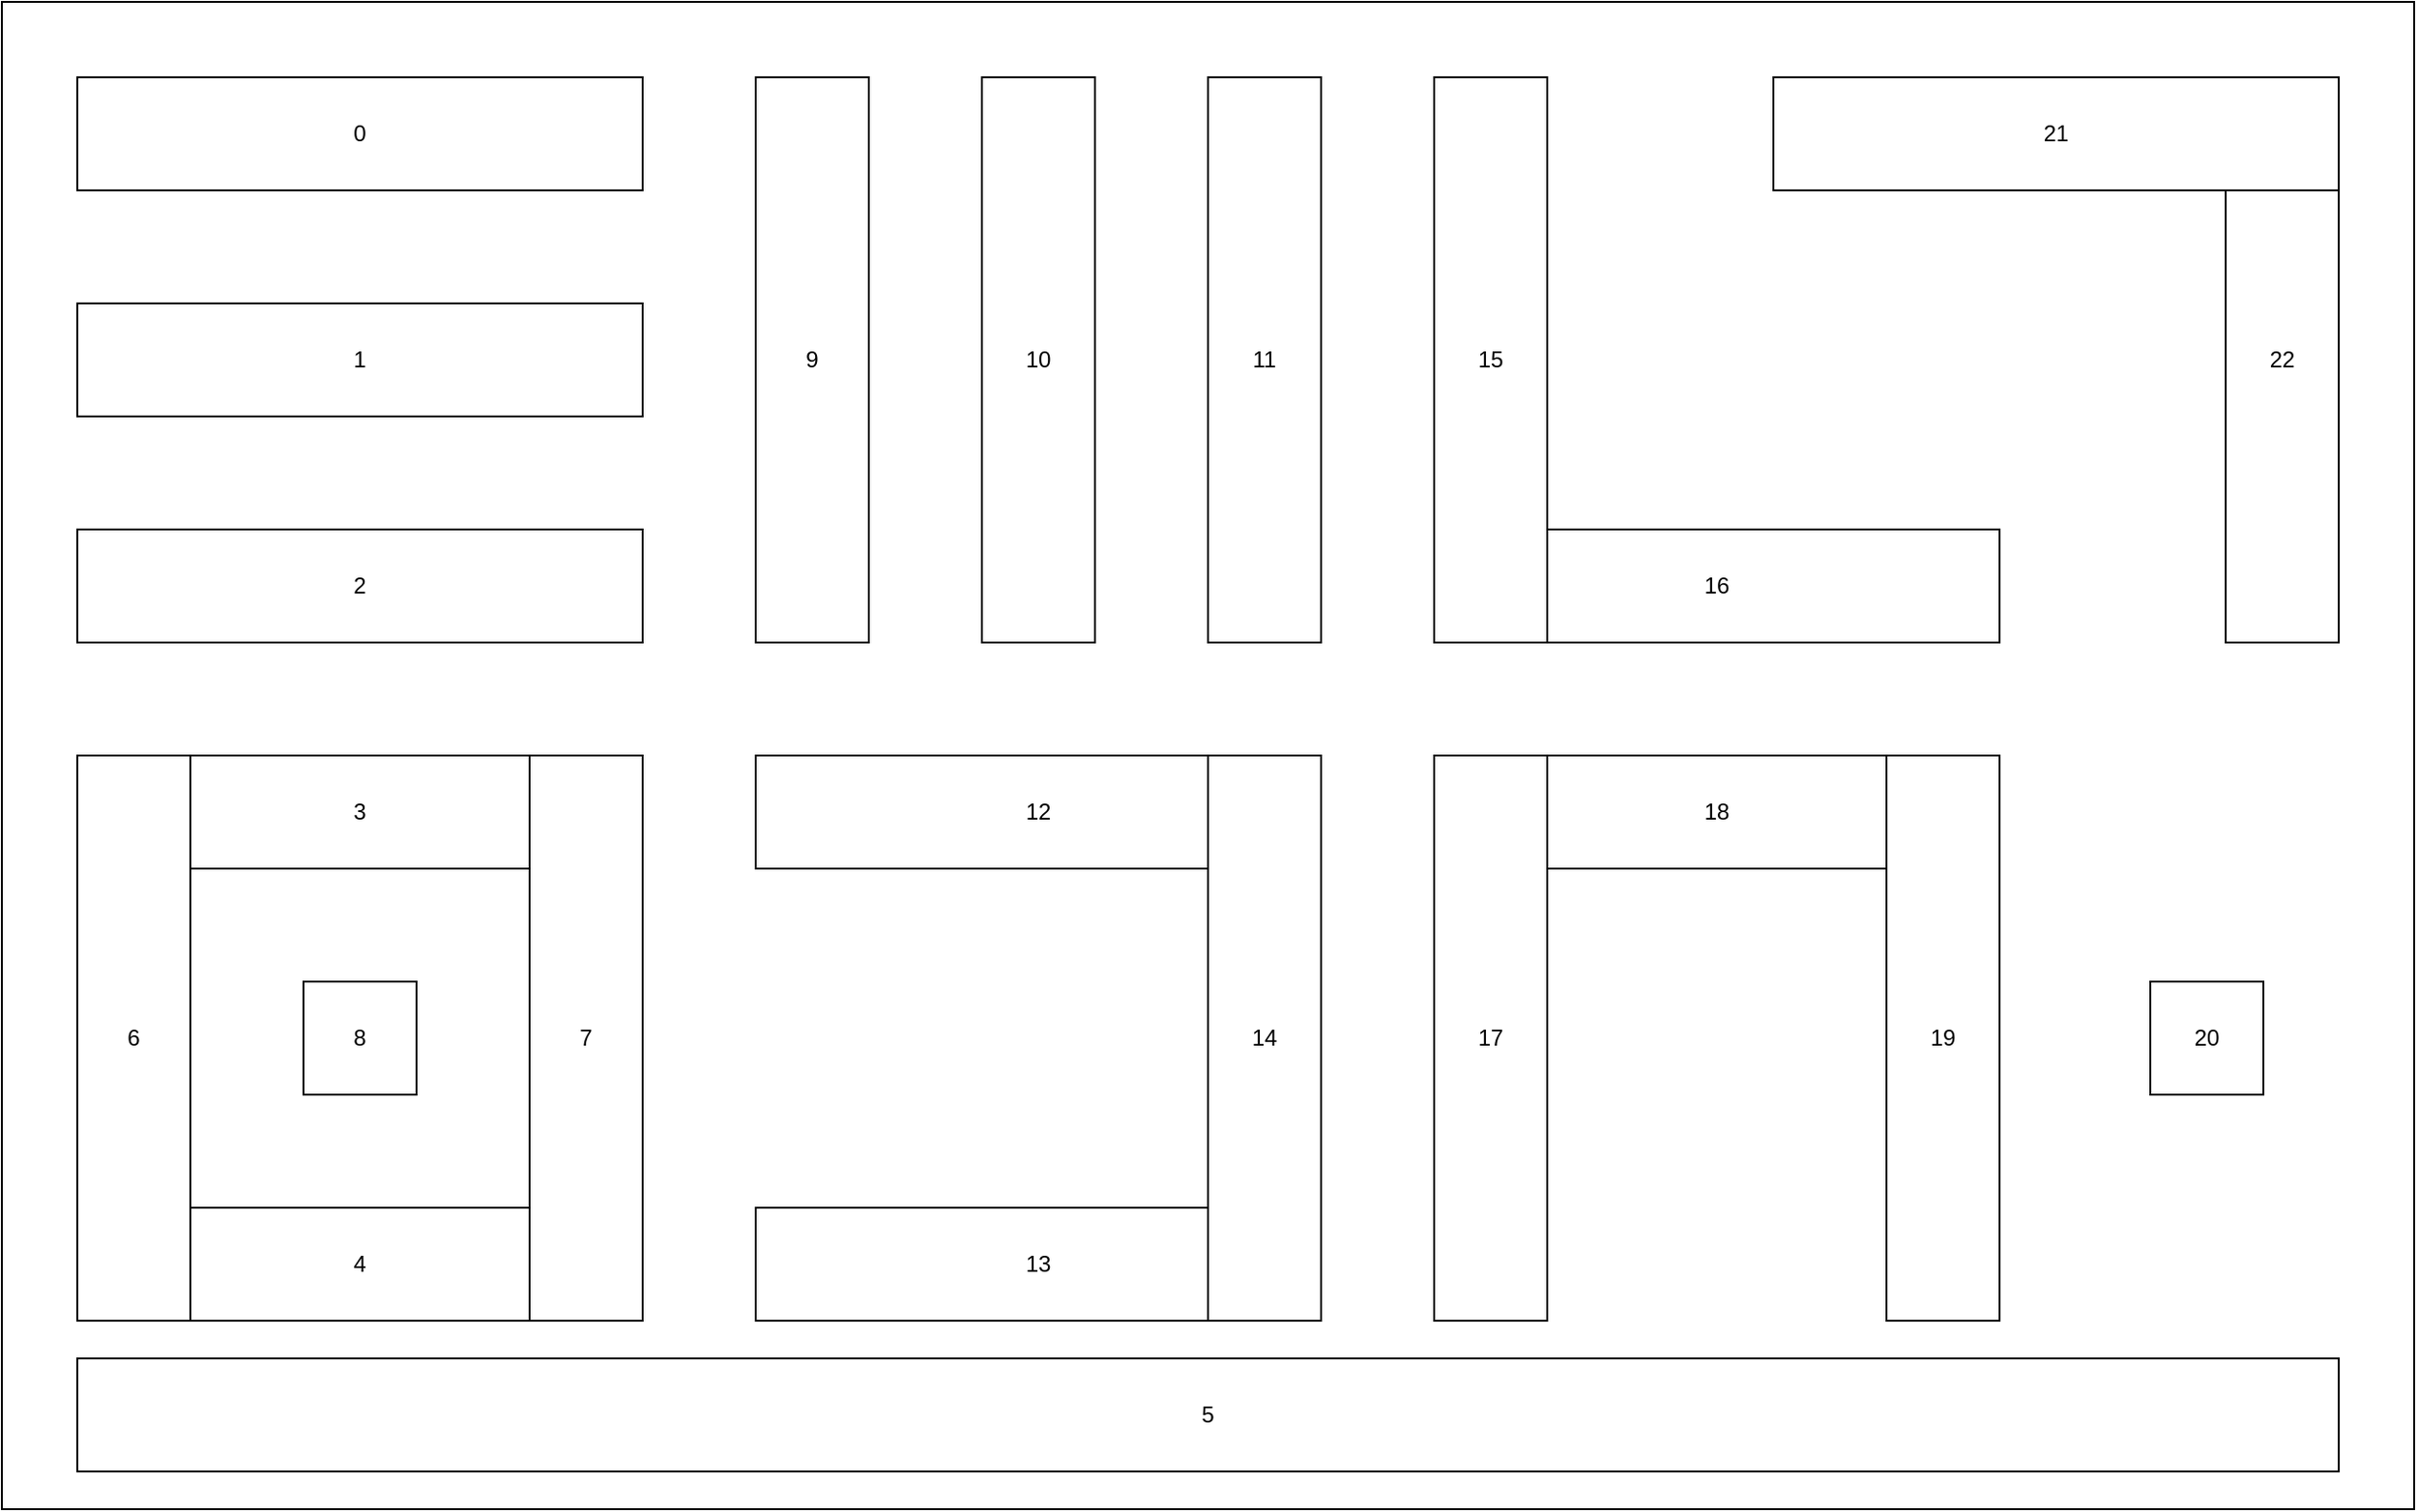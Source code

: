 <mxfile version="27.0.9">
  <diagram name="Page-1" id="rltZyuWDbYtk57MDwY-4">
    <mxGraphModel dx="1471" dy="922" grid="1" gridSize="10" guides="1" tooltips="1" connect="1" arrows="1" fold="1" page="1" pageScale="1" pageWidth="850" pageHeight="1100" math="0" shadow="0">
      <root>
        <mxCell id="0" />
        <mxCell id="1" parent="0" />
        <mxCell id="UMtc2K1z1Mit7hKXZsMp-1" value="" style="rounded=0;whiteSpace=wrap;html=1;fillColor=none;" vertex="1" parent="1">
          <mxGeometry width="1280" height="800" as="geometry" />
        </mxCell>
        <mxCell id="UMtc2K1z1Mit7hKXZsMp-20" value="0" style="rounded=0;whiteSpace=wrap;html=1;rotation=0;" vertex="1" parent="1">
          <mxGeometry x="40" y="40" width="300" height="60" as="geometry" />
        </mxCell>
        <mxCell id="UMtc2K1z1Mit7hKXZsMp-23" value="1" style="rounded=0;whiteSpace=wrap;html=1;rotation=0;" vertex="1" parent="1">
          <mxGeometry x="40" y="160" width="300" height="60" as="geometry" />
        </mxCell>
        <mxCell id="UMtc2K1z1Mit7hKXZsMp-24" value="2" style="rounded=0;whiteSpace=wrap;html=1;rotation=0;" vertex="1" parent="1">
          <mxGeometry x="40" y="280" width="300" height="60" as="geometry" />
        </mxCell>
        <mxCell id="UMtc2K1z1Mit7hKXZsMp-26" value="3" style="rounded=0;whiteSpace=wrap;html=1;rotation=0;" vertex="1" parent="1">
          <mxGeometry x="40" y="400" width="300" height="60" as="geometry" />
        </mxCell>
        <mxCell id="UMtc2K1z1Mit7hKXZsMp-27" value="4" style="rounded=0;whiteSpace=wrap;html=1;rotation=0;" vertex="1" parent="1">
          <mxGeometry x="40" y="640" width="300" height="60" as="geometry" />
        </mxCell>
        <mxCell id="UMtc2K1z1Mit7hKXZsMp-33" value="8" style="rounded=0;whiteSpace=wrap;html=1;rotation=0;" vertex="1" parent="1">
          <mxGeometry x="160" y="520" width="60" height="60" as="geometry" />
        </mxCell>
        <mxCell id="UMtc2K1z1Mit7hKXZsMp-34" value="12" style="rounded=0;whiteSpace=wrap;html=1;rotation=0;" vertex="1" parent="1">
          <mxGeometry x="400" y="400" width="300" height="60" as="geometry" />
        </mxCell>
        <mxCell id="UMtc2K1z1Mit7hKXZsMp-35" value="13" style="rounded=0;whiteSpace=wrap;html=1;rotation=0;" vertex="1" parent="1">
          <mxGeometry x="400" y="640" width="300" height="60" as="geometry" />
        </mxCell>
        <mxCell id="UMtc2K1z1Mit7hKXZsMp-37" value="16" style="rounded=0;whiteSpace=wrap;html=1;rotation=0;" vertex="1" parent="1">
          <mxGeometry x="760" y="280" width="300" height="60" as="geometry" />
        </mxCell>
        <mxCell id="UMtc2K1z1Mit7hKXZsMp-41" value="5" style="rounded=0;whiteSpace=wrap;html=1;rotation=0;" vertex="1" parent="1">
          <mxGeometry x="40" y="720" width="1200" height="60" as="geometry" />
        </mxCell>
        <mxCell id="UMtc2K1z1Mit7hKXZsMp-46" value="18" style="rounded=0;whiteSpace=wrap;html=1;rotation=0;" vertex="1" parent="1">
          <mxGeometry x="760" y="400" width="300" height="60" as="geometry" />
        </mxCell>
        <mxCell id="UMtc2K1z1Mit7hKXZsMp-50" value="20" style="rounded=0;whiteSpace=wrap;html=1;rotation=0;" vertex="1" parent="1">
          <mxGeometry x="1140" y="520" width="60" height="60" as="geometry" />
        </mxCell>
        <mxCell id="UMtc2K1z1Mit7hKXZsMp-52" value="6" style="rounded=0;whiteSpace=wrap;html=1;rotation=0;direction=west;" vertex="1" parent="1">
          <mxGeometry x="40" y="400" width="60" height="300" as="geometry" />
        </mxCell>
        <mxCell id="UMtc2K1z1Mit7hKXZsMp-57" value="7" style="rounded=0;whiteSpace=wrap;html=1;rotation=0;direction=west;" vertex="1" parent="1">
          <mxGeometry x="280" y="400" width="60" height="300" as="geometry" />
        </mxCell>
        <mxCell id="UMtc2K1z1Mit7hKXZsMp-58" value="14" style="rounded=0;whiteSpace=wrap;html=1;rotation=0;direction=west;" vertex="1" parent="1">
          <mxGeometry x="640" y="400" width="60" height="300" as="geometry" />
        </mxCell>
        <mxCell id="UMtc2K1z1Mit7hKXZsMp-59" value="17" style="rounded=0;whiteSpace=wrap;html=1;rotation=0;direction=west;" vertex="1" parent="1">
          <mxGeometry x="760" y="400" width="60" height="300" as="geometry" />
        </mxCell>
        <mxCell id="UMtc2K1z1Mit7hKXZsMp-60" value="19" style="rounded=0;whiteSpace=wrap;html=1;rotation=0;direction=west;" vertex="1" parent="1">
          <mxGeometry x="1000" y="400" width="60" height="300" as="geometry" />
        </mxCell>
        <mxCell id="UMtc2K1z1Mit7hKXZsMp-61" value="9" style="rounded=0;whiteSpace=wrap;html=1;rotation=0;direction=west;" vertex="1" parent="1">
          <mxGeometry x="400" y="40" width="60" height="300" as="geometry" />
        </mxCell>
        <mxCell id="UMtc2K1z1Mit7hKXZsMp-62" value="10" style="rounded=0;whiteSpace=wrap;html=1;rotation=0;direction=west;" vertex="1" parent="1">
          <mxGeometry x="520" y="40" width="60" height="300" as="geometry" />
        </mxCell>
        <mxCell id="UMtc2K1z1Mit7hKXZsMp-63" value="11" style="rounded=0;whiteSpace=wrap;html=1;rotation=0;direction=west;" vertex="1" parent="1">
          <mxGeometry x="640" y="40" width="60" height="300" as="geometry" />
        </mxCell>
        <mxCell id="UMtc2K1z1Mit7hKXZsMp-64" value="15" style="rounded=0;whiteSpace=wrap;html=1;rotation=0;direction=west;" vertex="1" parent="1">
          <mxGeometry x="760" y="40" width="60" height="300" as="geometry" />
        </mxCell>
        <mxCell id="UMtc2K1z1Mit7hKXZsMp-65" value="22" style="rounded=0;whiteSpace=wrap;html=1;rotation=0;direction=west;" vertex="1" parent="1">
          <mxGeometry x="1180" y="40" width="60" height="300" as="geometry" />
        </mxCell>
        <mxCell id="UMtc2K1z1Mit7hKXZsMp-40" value="21" style="rounded=0;whiteSpace=wrap;html=1;rotation=0;" vertex="1" parent="1">
          <mxGeometry x="940" y="40" width="300" height="60" as="geometry" />
        </mxCell>
      </root>
    </mxGraphModel>
  </diagram>
</mxfile>
